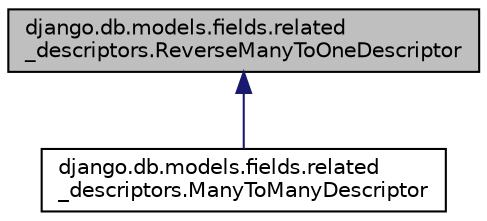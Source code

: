 digraph "django.db.models.fields.related_descriptors.ReverseManyToOneDescriptor"
{
 // LATEX_PDF_SIZE
  edge [fontname="Helvetica",fontsize="10",labelfontname="Helvetica",labelfontsize="10"];
  node [fontname="Helvetica",fontsize="10",shape=record];
  Node1 [label="django.db.models.fields.related\l_descriptors.ReverseManyToOneDescriptor",height=0.2,width=0.4,color="black", fillcolor="grey75", style="filled", fontcolor="black",tooltip=" "];
  Node1 -> Node2 [dir="back",color="midnightblue",fontsize="10",style="solid",fontname="Helvetica"];
  Node2 [label="django.db.models.fields.related\l_descriptors.ManyToManyDescriptor",height=0.2,width=0.4,color="black", fillcolor="white", style="filled",URL="$d1/d13/classdjango_1_1db_1_1models_1_1fields_1_1related__descriptors_1_1_many_to_many_descriptor.html",tooltip=" "];
}
